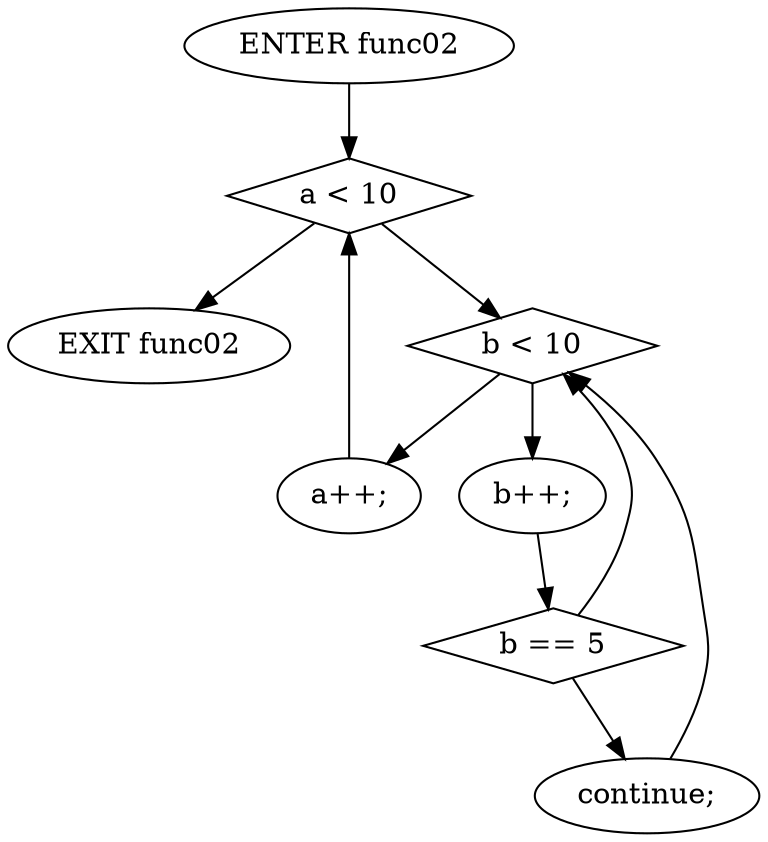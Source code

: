 digraph G {
  0 [ label="ENTER func02" ];
  1 [ label="EXIT func02" ];
  2 [ shape="diamond" label="a < 10" ];
  3 [ shape="diamond" label="b < 10" ];
  4 [ label="b++;" ];
  5 [ shape="diamond" label="b == 5" ];
  6 [ label="continue;" ];
  7 [ label="a++;" ];
  0 -> 2;
  2 -> 3;
  3 -> 4;
  4 -> 5;
  5 -> 6;
  5 -> 3;
  6 -> 3;
  3 -> 7;
  7 -> 2;
  2 -> 1;
}
